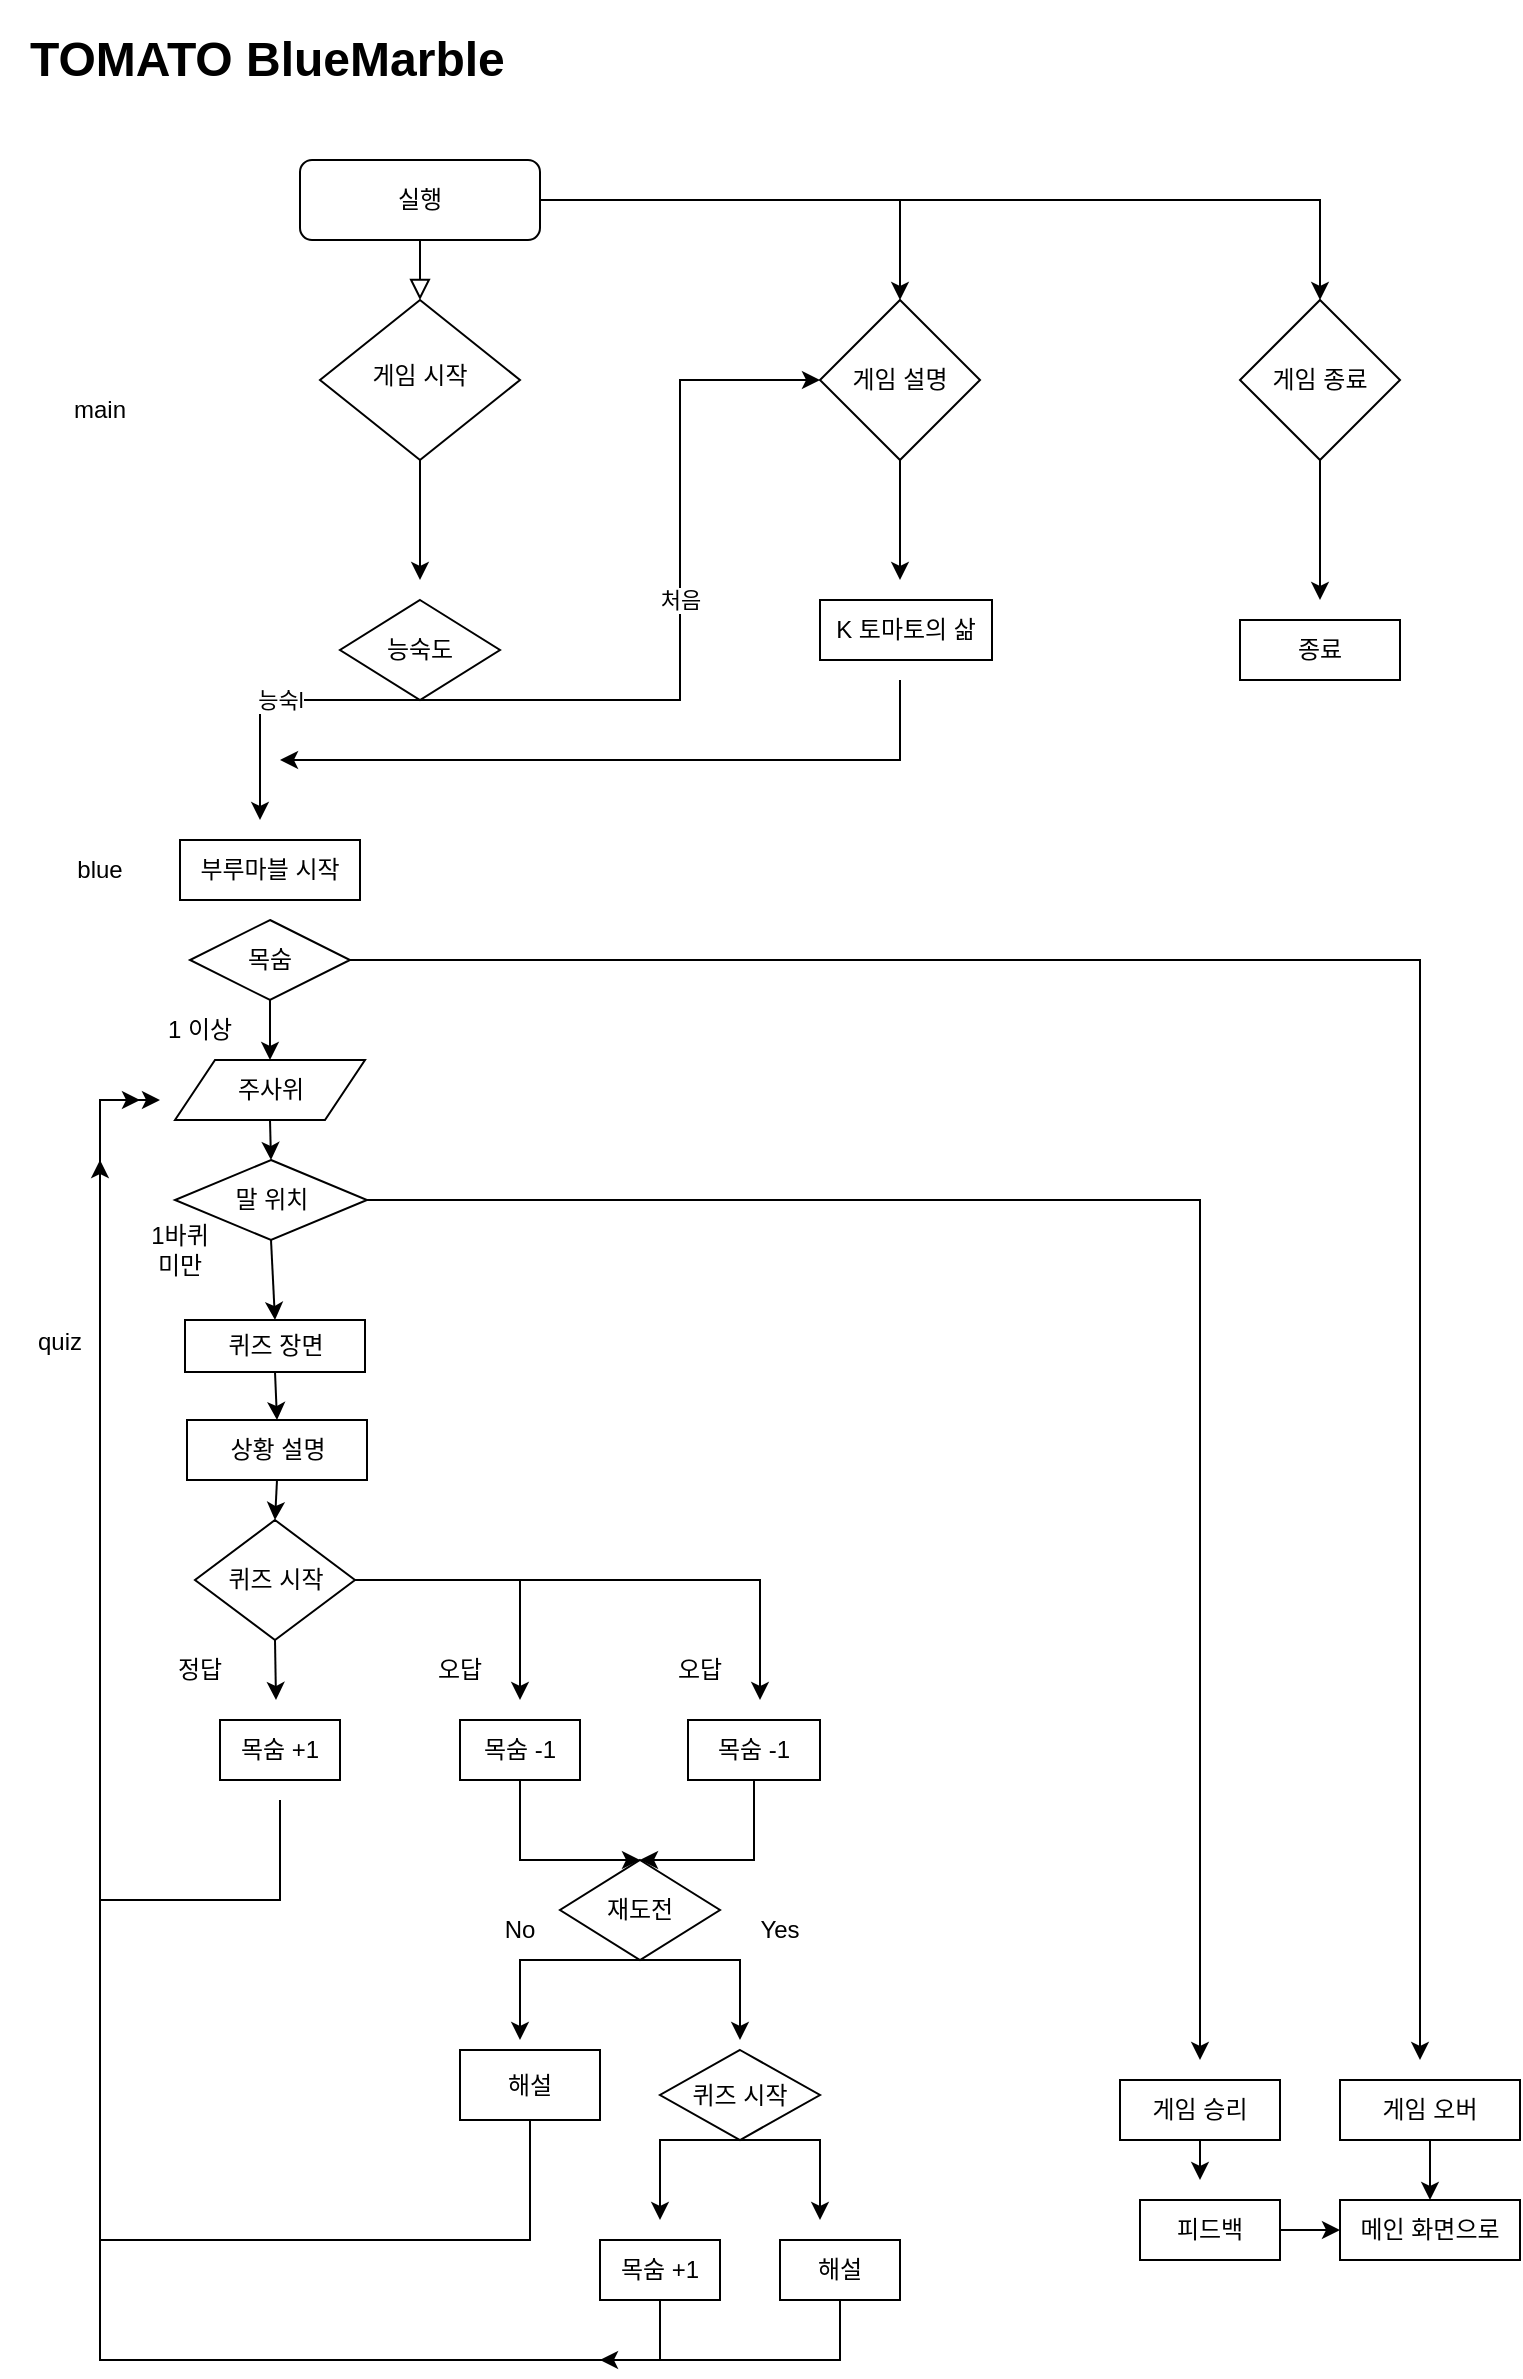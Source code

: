 <mxfile version="15.9.1" type="github">
  <diagram id="C5RBs43oDa-KdzZeNtuy" name="Page-1">
    <mxGraphModel dx="1104" dy="884" grid="1" gridSize="10" guides="1" tooltips="1" connect="1" arrows="1" fold="1" page="1" pageScale="1" pageWidth="827" pageHeight="1169" math="0" shadow="0">
      <root>
        <mxCell id="WIyWlLk6GJQsqaUBKTNV-0" />
        <mxCell id="WIyWlLk6GJQsqaUBKTNV-1" parent="WIyWlLk6GJQsqaUBKTNV-0" />
        <mxCell id="WIyWlLk6GJQsqaUBKTNV-2" value="" style="rounded=0;html=1;jettySize=auto;orthogonalLoop=1;fontSize=11;endArrow=block;endFill=0;endSize=8;strokeWidth=1;shadow=0;labelBackgroundColor=none;edgeStyle=orthogonalEdgeStyle;" parent="WIyWlLk6GJQsqaUBKTNV-1" source="WIyWlLk6GJQsqaUBKTNV-3" target="WIyWlLk6GJQsqaUBKTNV-6" edge="1">
          <mxGeometry relative="1" as="geometry" />
        </mxCell>
        <mxCell id="WIyWlLk6GJQsqaUBKTNV-3" value="실행" style="rounded=1;whiteSpace=wrap;html=1;fontSize=12;glass=0;strokeWidth=1;shadow=0;" parent="WIyWlLk6GJQsqaUBKTNV-1" vertex="1">
          <mxGeometry x="160" y="80" width="120" height="40" as="geometry" />
        </mxCell>
        <mxCell id="WIyWlLk6GJQsqaUBKTNV-6" value="게임 시작" style="rhombus;whiteSpace=wrap;html=1;shadow=0;fontFamily=Helvetica;fontSize=12;align=center;strokeWidth=1;spacing=6;spacingTop=-4;" parent="WIyWlLk6GJQsqaUBKTNV-1" vertex="1">
          <mxGeometry x="170" y="150" width="100" height="80" as="geometry" />
        </mxCell>
        <mxCell id="yMtjG-S56oMLCAJ_Q67d-2" value="main" style="text;html=1;strokeColor=none;fillColor=none;align=center;verticalAlign=middle;whiteSpace=wrap;rounded=0;" vertex="1" parent="WIyWlLk6GJQsqaUBKTNV-1">
          <mxGeometry x="30" y="190" width="60" height="30" as="geometry" />
        </mxCell>
        <mxCell id="yMtjG-S56oMLCAJ_Q67d-3" value="blue" style="text;html=1;strokeColor=none;fillColor=none;align=center;verticalAlign=middle;whiteSpace=wrap;rounded=0;" vertex="1" parent="WIyWlLk6GJQsqaUBKTNV-1">
          <mxGeometry x="30" y="420" width="60" height="30" as="geometry" />
        </mxCell>
        <mxCell id="yMtjG-S56oMLCAJ_Q67d-5" value="게임 설명" style="rhombus;whiteSpace=wrap;html=1;" vertex="1" parent="WIyWlLk6GJQsqaUBKTNV-1">
          <mxGeometry x="420" y="150" width="80" height="80" as="geometry" />
        </mxCell>
        <mxCell id="yMtjG-S56oMLCAJ_Q67d-6" value="게임 종료" style="rhombus;whiteSpace=wrap;html=1;" vertex="1" parent="WIyWlLk6GJQsqaUBKTNV-1">
          <mxGeometry x="630" y="150" width="80" height="80" as="geometry" />
        </mxCell>
        <mxCell id="yMtjG-S56oMLCAJ_Q67d-8" value="" style="endArrow=classic;html=1;rounded=0;exitX=1;exitY=0.5;exitDx=0;exitDy=0;entryX=0.5;entryY=0;entryDx=0;entryDy=0;" edge="1" parent="WIyWlLk6GJQsqaUBKTNV-1" source="WIyWlLk6GJQsqaUBKTNV-3" target="yMtjG-S56oMLCAJ_Q67d-5">
          <mxGeometry width="50" height="50" relative="1" as="geometry">
            <mxPoint x="300" y="170" as="sourcePoint" />
            <mxPoint x="350" y="120" as="targetPoint" />
            <Array as="points">
              <mxPoint x="460" y="100" />
            </Array>
          </mxGeometry>
        </mxCell>
        <mxCell id="yMtjG-S56oMLCAJ_Q67d-10" value="" style="endArrow=classic;html=1;rounded=0;entryX=0.5;entryY=0;entryDx=0;entryDy=0;" edge="1" parent="WIyWlLk6GJQsqaUBKTNV-1" target="yMtjG-S56oMLCAJ_Q67d-6">
          <mxGeometry width="50" height="50" relative="1" as="geometry">
            <mxPoint x="450" y="100" as="sourcePoint" />
            <mxPoint x="540" y="100" as="targetPoint" />
            <Array as="points">
              <mxPoint x="670" y="100" />
            </Array>
          </mxGeometry>
        </mxCell>
        <mxCell id="yMtjG-S56oMLCAJ_Q67d-11" value="" style="endArrow=classic;html=1;rounded=0;exitX=0.5;exitY=1;exitDx=0;exitDy=0;" edge="1" parent="WIyWlLk6GJQsqaUBKTNV-1" source="yMtjG-S56oMLCAJ_Q67d-5">
          <mxGeometry width="50" height="50" relative="1" as="geometry">
            <mxPoint x="210" y="390" as="sourcePoint" />
            <mxPoint x="460" y="290" as="targetPoint" />
          </mxGeometry>
        </mxCell>
        <mxCell id="yMtjG-S56oMLCAJ_Q67d-12" value="" style="endArrow=classic;html=1;rounded=0;exitX=0.5;exitY=1;exitDx=0;exitDy=0;" edge="1" parent="WIyWlLk6GJQsqaUBKTNV-1" source="WIyWlLk6GJQsqaUBKTNV-6">
          <mxGeometry width="50" height="50" relative="1" as="geometry">
            <mxPoint x="200" y="280" as="sourcePoint" />
            <mxPoint x="220" y="290" as="targetPoint" />
          </mxGeometry>
        </mxCell>
        <mxCell id="yMtjG-S56oMLCAJ_Q67d-13" value="" style="endArrow=classic;html=1;rounded=0;exitX=0.5;exitY=1;exitDx=0;exitDy=0;" edge="1" parent="WIyWlLk6GJQsqaUBKTNV-1" source="yMtjG-S56oMLCAJ_Q67d-6">
          <mxGeometry width="50" height="50" relative="1" as="geometry">
            <mxPoint x="500" y="390" as="sourcePoint" />
            <mxPoint x="670" y="300" as="targetPoint" />
          </mxGeometry>
        </mxCell>
        <mxCell id="yMtjG-S56oMLCAJ_Q67d-15" value="능숙도" style="rhombus;whiteSpace=wrap;html=1;" vertex="1" parent="WIyWlLk6GJQsqaUBKTNV-1">
          <mxGeometry x="180" y="300" width="80" height="50" as="geometry" />
        </mxCell>
        <mxCell id="yMtjG-S56oMLCAJ_Q67d-16" value="" style="endArrow=classic;html=1;rounded=0;exitX=0.5;exitY=1;exitDx=0;exitDy=0;" edge="1" parent="WIyWlLk6GJQsqaUBKTNV-1" source="yMtjG-S56oMLCAJ_Q67d-15">
          <mxGeometry relative="1" as="geometry">
            <mxPoint x="280" y="270" as="sourcePoint" />
            <mxPoint x="140" y="410" as="targetPoint" />
            <Array as="points">
              <mxPoint x="140" y="350" />
            </Array>
          </mxGeometry>
        </mxCell>
        <mxCell id="yMtjG-S56oMLCAJ_Q67d-17" value="능숙l" style="edgeLabel;resizable=0;html=1;align=center;verticalAlign=middle;" connectable="0" vertex="1" parent="yMtjG-S56oMLCAJ_Q67d-16">
          <mxGeometry relative="1" as="geometry" />
        </mxCell>
        <mxCell id="yMtjG-S56oMLCAJ_Q67d-18" value="" style="endArrow=classic;html=1;rounded=0;exitX=0.5;exitY=1;exitDx=0;exitDy=0;entryX=0;entryY=0.5;entryDx=0;entryDy=0;" edge="1" parent="WIyWlLk6GJQsqaUBKTNV-1" source="yMtjG-S56oMLCAJ_Q67d-15" target="yMtjG-S56oMLCAJ_Q67d-5">
          <mxGeometry relative="1" as="geometry">
            <mxPoint x="280" y="270" as="sourcePoint" />
            <mxPoint x="290" y="410" as="targetPoint" />
            <Array as="points">
              <mxPoint x="350" y="350" />
              <mxPoint x="350" y="190" />
            </Array>
          </mxGeometry>
        </mxCell>
        <mxCell id="yMtjG-S56oMLCAJ_Q67d-19" value="처음" style="edgeLabel;resizable=0;html=1;align=center;verticalAlign=middle;" connectable="0" vertex="1" parent="yMtjG-S56oMLCAJ_Q67d-18">
          <mxGeometry relative="1" as="geometry" />
        </mxCell>
        <mxCell id="yMtjG-S56oMLCAJ_Q67d-21" value="부루마블 시작" style="rounded=0;whiteSpace=wrap;html=1;" vertex="1" parent="WIyWlLk6GJQsqaUBKTNV-1">
          <mxGeometry x="100" y="420" width="90" height="30" as="geometry" />
        </mxCell>
        <mxCell id="yMtjG-S56oMLCAJ_Q67d-22" value="K 토마토의 삶" style="rounded=0;whiteSpace=wrap;html=1;" vertex="1" parent="WIyWlLk6GJQsqaUBKTNV-1">
          <mxGeometry x="420" y="300" width="86" height="30" as="geometry" />
        </mxCell>
        <mxCell id="yMtjG-S56oMLCAJ_Q67d-23" value="종료" style="rounded=0;whiteSpace=wrap;html=1;" vertex="1" parent="WIyWlLk6GJQsqaUBKTNV-1">
          <mxGeometry x="630" y="310" width="80" height="30" as="geometry" />
        </mxCell>
        <mxCell id="yMtjG-S56oMLCAJ_Q67d-26" value="목숨" style="rhombus;whiteSpace=wrap;html=1;" vertex="1" parent="WIyWlLk6GJQsqaUBKTNV-1">
          <mxGeometry x="105" y="460" width="80" height="40" as="geometry" />
        </mxCell>
        <mxCell id="yMtjG-S56oMLCAJ_Q67d-28" value="" style="endArrow=classic;html=1;rounded=0;" edge="1" parent="WIyWlLk6GJQsqaUBKTNV-1">
          <mxGeometry width="50" height="50" relative="1" as="geometry">
            <mxPoint x="460" y="340" as="sourcePoint" />
            <mxPoint x="150" y="380" as="targetPoint" />
            <Array as="points">
              <mxPoint x="460" y="380" />
            </Array>
          </mxGeometry>
        </mxCell>
        <mxCell id="yMtjG-S56oMLCAJ_Q67d-30" value="" style="endArrow=classic;html=1;rounded=0;exitX=0.5;exitY=1;exitDx=0;exitDy=0;" edge="1" parent="WIyWlLk6GJQsqaUBKTNV-1" source="yMtjG-S56oMLCAJ_Q67d-26">
          <mxGeometry width="50" height="50" relative="1" as="geometry">
            <mxPoint x="400" y="600" as="sourcePoint" />
            <mxPoint x="145" y="530" as="targetPoint" />
          </mxGeometry>
        </mxCell>
        <mxCell id="yMtjG-S56oMLCAJ_Q67d-31" value="1 이상" style="text;html=1;strokeColor=none;fillColor=none;align=center;verticalAlign=middle;whiteSpace=wrap;rounded=0;" vertex="1" parent="WIyWlLk6GJQsqaUBKTNV-1">
          <mxGeometry x="80" y="500" width="60" height="30" as="geometry" />
        </mxCell>
        <mxCell id="yMtjG-S56oMLCAJ_Q67d-32" value="주사위" style="shape=parallelogram;perimeter=parallelogramPerimeter;whiteSpace=wrap;html=1;fixedSize=1;" vertex="1" parent="WIyWlLk6GJQsqaUBKTNV-1">
          <mxGeometry x="97.5" y="530" width="95" height="30" as="geometry" />
        </mxCell>
        <mxCell id="yMtjG-S56oMLCAJ_Q67d-33" value="" style="endArrow=classic;html=1;rounded=0;exitX=1;exitY=0.5;exitDx=0;exitDy=0;" edge="1" parent="WIyWlLk6GJQsqaUBKTNV-1" source="yMtjG-S56oMLCAJ_Q67d-26">
          <mxGeometry width="50" height="50" relative="1" as="geometry">
            <mxPoint x="370" y="780" as="sourcePoint" />
            <mxPoint x="720" y="1030" as="targetPoint" />
            <Array as="points">
              <mxPoint x="720" y="480" />
            </Array>
          </mxGeometry>
        </mxCell>
        <mxCell id="yMtjG-S56oMLCAJ_Q67d-34" value="게임 오버" style="rounded=0;whiteSpace=wrap;html=1;" vertex="1" parent="WIyWlLk6GJQsqaUBKTNV-1">
          <mxGeometry x="680" y="1040" width="90" height="30" as="geometry" />
        </mxCell>
        <mxCell id="yMtjG-S56oMLCAJ_Q67d-35" value="메인 화면으로" style="rounded=0;whiteSpace=wrap;html=1;" vertex="1" parent="WIyWlLk6GJQsqaUBKTNV-1">
          <mxGeometry x="680" y="1100" width="90" height="30" as="geometry" />
        </mxCell>
        <mxCell id="yMtjG-S56oMLCAJ_Q67d-36" value="" style="endArrow=classic;html=1;rounded=0;exitX=0.5;exitY=1;exitDx=0;exitDy=0;entryX=0.5;entryY=0;entryDx=0;entryDy=0;" edge="1" parent="WIyWlLk6GJQsqaUBKTNV-1" source="yMtjG-S56oMLCAJ_Q67d-34" target="yMtjG-S56oMLCAJ_Q67d-35">
          <mxGeometry width="50" height="50" relative="1" as="geometry">
            <mxPoint x="360" y="860" as="sourcePoint" />
            <mxPoint x="410" y="810" as="targetPoint" />
          </mxGeometry>
        </mxCell>
        <mxCell id="yMtjG-S56oMLCAJ_Q67d-37" value="퀴즈 장면" style="rounded=0;whiteSpace=wrap;html=1;" vertex="1" parent="WIyWlLk6GJQsqaUBKTNV-1">
          <mxGeometry x="102.5" y="660" width="90" height="26" as="geometry" />
        </mxCell>
        <mxCell id="yMtjG-S56oMLCAJ_Q67d-39" value="상황 설명" style="rounded=0;whiteSpace=wrap;html=1;" vertex="1" parent="WIyWlLk6GJQsqaUBKTNV-1">
          <mxGeometry x="103.5" y="710" width="90" height="30" as="geometry" />
        </mxCell>
        <mxCell id="yMtjG-S56oMLCAJ_Q67d-40" value="quiz" style="text;html=1;strokeColor=none;fillColor=none;align=center;verticalAlign=middle;whiteSpace=wrap;rounded=0;" vertex="1" parent="WIyWlLk6GJQsqaUBKTNV-1">
          <mxGeometry x="10" y="656" width="60" height="30" as="geometry" />
        </mxCell>
        <mxCell id="yMtjG-S56oMLCAJ_Q67d-41" value="" style="endArrow=classic;html=1;rounded=0;exitX=0.5;exitY=1;exitDx=0;exitDy=0;entryX=0.5;entryY=0;entryDx=0;entryDy=0;" edge="1" parent="WIyWlLk6GJQsqaUBKTNV-1" source="yMtjG-S56oMLCAJ_Q67d-37" target="yMtjG-S56oMLCAJ_Q67d-39">
          <mxGeometry width="50" height="50" relative="1" as="geometry">
            <mxPoint x="250" y="878" as="sourcePoint" />
            <mxPoint x="300" y="828" as="targetPoint" />
          </mxGeometry>
        </mxCell>
        <mxCell id="yMtjG-S56oMLCAJ_Q67d-42" value="퀴즈 시작" style="rhombus;whiteSpace=wrap;html=1;" vertex="1" parent="WIyWlLk6GJQsqaUBKTNV-1">
          <mxGeometry x="107.5" y="760" width="80" height="60" as="geometry" />
        </mxCell>
        <mxCell id="yMtjG-S56oMLCAJ_Q67d-43" value="" style="endArrow=classic;html=1;rounded=0;exitX=0.5;exitY=1;exitDx=0;exitDy=0;entryX=0.5;entryY=0;entryDx=0;entryDy=0;" edge="1" parent="WIyWlLk6GJQsqaUBKTNV-1" source="yMtjG-S56oMLCAJ_Q67d-39" target="yMtjG-S56oMLCAJ_Q67d-42">
          <mxGeometry width="50" height="50" relative="1" as="geometry">
            <mxPoint x="350" y="818" as="sourcePoint" />
            <mxPoint x="400" y="768" as="targetPoint" />
          </mxGeometry>
        </mxCell>
        <mxCell id="yMtjG-S56oMLCAJ_Q67d-44" value="" style="endArrow=classic;html=1;rounded=0;exitX=0.5;exitY=1;exitDx=0;exitDy=0;" edge="1" parent="WIyWlLk6GJQsqaUBKTNV-1" source="yMtjG-S56oMLCAJ_Q67d-42">
          <mxGeometry width="50" height="50" relative="1" as="geometry">
            <mxPoint x="350" y="1018" as="sourcePoint" />
            <mxPoint x="148" y="850" as="targetPoint" />
          </mxGeometry>
        </mxCell>
        <mxCell id="yMtjG-S56oMLCAJ_Q67d-45" value="" style="endArrow=classic;html=1;rounded=0;exitX=1;exitY=0.5;exitDx=0;exitDy=0;" edge="1" parent="WIyWlLk6GJQsqaUBKTNV-1" source="yMtjG-S56oMLCAJ_Q67d-42">
          <mxGeometry width="50" height="50" relative="1" as="geometry">
            <mxPoint x="350" y="968" as="sourcePoint" />
            <mxPoint x="270" y="850" as="targetPoint" />
            <Array as="points">
              <mxPoint x="270" y="790" />
            </Array>
          </mxGeometry>
        </mxCell>
        <mxCell id="yMtjG-S56oMLCAJ_Q67d-46" value="피드백" style="rounded=0;whiteSpace=wrap;html=1;" vertex="1" parent="WIyWlLk6GJQsqaUBKTNV-1">
          <mxGeometry x="580" y="1100" width="70" height="30" as="geometry" />
        </mxCell>
        <mxCell id="yMtjG-S56oMLCAJ_Q67d-48" value="말 위치" style="rhombus;whiteSpace=wrap;html=1;" vertex="1" parent="WIyWlLk6GJQsqaUBKTNV-1">
          <mxGeometry x="97.5" y="580" width="96" height="40" as="geometry" />
        </mxCell>
        <mxCell id="yMtjG-S56oMLCAJ_Q67d-52" value="" style="endArrow=classic;html=1;rounded=0;exitX=0.5;exitY=1;exitDx=0;exitDy=0;entryX=0.5;entryY=0;entryDx=0;entryDy=0;" edge="1" parent="WIyWlLk6GJQsqaUBKTNV-1" source="yMtjG-S56oMLCAJ_Q67d-32" target="yMtjG-S56oMLCAJ_Q67d-48">
          <mxGeometry width="50" height="50" relative="1" as="geometry">
            <mxPoint x="370" y="790" as="sourcePoint" />
            <mxPoint x="420" y="740" as="targetPoint" />
          </mxGeometry>
        </mxCell>
        <mxCell id="yMtjG-S56oMLCAJ_Q67d-53" value="" style="endArrow=classic;html=1;rounded=0;exitX=0.5;exitY=1;exitDx=0;exitDy=0;entryX=0.5;entryY=0;entryDx=0;entryDy=0;" edge="1" parent="WIyWlLk6GJQsqaUBKTNV-1" source="yMtjG-S56oMLCAJ_Q67d-48" target="yMtjG-S56oMLCAJ_Q67d-37">
          <mxGeometry width="50" height="50" relative="1" as="geometry">
            <mxPoint x="370" y="790" as="sourcePoint" />
            <mxPoint x="146" y="640" as="targetPoint" />
          </mxGeometry>
        </mxCell>
        <mxCell id="yMtjG-S56oMLCAJ_Q67d-54" value="1바퀴 &lt;br&gt;미만" style="text;html=1;strokeColor=none;fillColor=none;align=center;verticalAlign=middle;whiteSpace=wrap;rounded=0;" vertex="1" parent="WIyWlLk6GJQsqaUBKTNV-1">
          <mxGeometry x="70" y="610" width="60" height="30" as="geometry" />
        </mxCell>
        <mxCell id="yMtjG-S56oMLCAJ_Q67d-59" value="" style="endArrow=classic;html=1;rounded=0;exitX=1;exitY=0.5;exitDx=0;exitDy=0;" edge="1" parent="WIyWlLk6GJQsqaUBKTNV-1" source="yMtjG-S56oMLCAJ_Q67d-48">
          <mxGeometry width="50" height="50" relative="1" as="geometry">
            <mxPoint x="370" y="780" as="sourcePoint" />
            <mxPoint x="610" y="1030" as="targetPoint" />
            <Array as="points">
              <mxPoint x="610" y="600" />
            </Array>
          </mxGeometry>
        </mxCell>
        <mxCell id="yMtjG-S56oMLCAJ_Q67d-60" value="게임 승리" style="rounded=0;whiteSpace=wrap;html=1;" vertex="1" parent="WIyWlLk6GJQsqaUBKTNV-1">
          <mxGeometry x="570" y="1040" width="80" height="30" as="geometry" />
        </mxCell>
        <mxCell id="yMtjG-S56oMLCAJ_Q67d-62" value="" style="endArrow=classic;html=1;rounded=0;exitX=0.5;exitY=1;exitDx=0;exitDy=0;" edge="1" parent="WIyWlLk6GJQsqaUBKTNV-1" source="yMtjG-S56oMLCAJ_Q67d-60">
          <mxGeometry width="50" height="50" relative="1" as="geometry">
            <mxPoint x="370" y="780" as="sourcePoint" />
            <mxPoint x="610" y="1090" as="targetPoint" />
          </mxGeometry>
        </mxCell>
        <mxCell id="yMtjG-S56oMLCAJ_Q67d-63" value="" style="endArrow=classic;html=1;rounded=0;exitX=1;exitY=0.5;exitDx=0;exitDy=0;entryX=0;entryY=0.5;entryDx=0;entryDy=0;" edge="1" parent="WIyWlLk6GJQsqaUBKTNV-1" source="yMtjG-S56oMLCAJ_Q67d-46" target="yMtjG-S56oMLCAJ_Q67d-35">
          <mxGeometry width="50" height="50" relative="1" as="geometry">
            <mxPoint x="370" y="780" as="sourcePoint" />
            <mxPoint x="420" y="730" as="targetPoint" />
          </mxGeometry>
        </mxCell>
        <mxCell id="yMtjG-S56oMLCAJ_Q67d-64" value="" style="endArrow=classic;html=1;rounded=0;" edge="1" parent="WIyWlLk6GJQsqaUBKTNV-1">
          <mxGeometry width="50" height="50" relative="1" as="geometry">
            <mxPoint x="270" y="790" as="sourcePoint" />
            <mxPoint x="390" y="850" as="targetPoint" />
            <Array as="points">
              <mxPoint x="390" y="790" />
            </Array>
          </mxGeometry>
        </mxCell>
        <mxCell id="yMtjG-S56oMLCAJ_Q67d-65" value="정답" style="text;html=1;strokeColor=none;fillColor=none;align=center;verticalAlign=middle;whiteSpace=wrap;rounded=0;" vertex="1" parent="WIyWlLk6GJQsqaUBKTNV-1">
          <mxGeometry x="80" y="820" width="60" height="30" as="geometry" />
        </mxCell>
        <mxCell id="yMtjG-S56oMLCAJ_Q67d-66" value="오답" style="text;html=1;strokeColor=none;fillColor=none;align=center;verticalAlign=middle;whiteSpace=wrap;rounded=0;" vertex="1" parent="WIyWlLk6GJQsqaUBKTNV-1">
          <mxGeometry x="210" y="820" width="60" height="30" as="geometry" />
        </mxCell>
        <mxCell id="yMtjG-S56oMLCAJ_Q67d-67" value="오답" style="text;html=1;strokeColor=none;fillColor=none;align=center;verticalAlign=middle;whiteSpace=wrap;rounded=0;" vertex="1" parent="WIyWlLk6GJQsqaUBKTNV-1">
          <mxGeometry x="330" y="820" width="60" height="30" as="geometry" />
        </mxCell>
        <mxCell id="yMtjG-S56oMLCAJ_Q67d-68" value="목숨 +1" style="rounded=0;whiteSpace=wrap;html=1;" vertex="1" parent="WIyWlLk6GJQsqaUBKTNV-1">
          <mxGeometry x="120" y="860" width="60" height="30" as="geometry" />
        </mxCell>
        <mxCell id="yMtjG-S56oMLCAJ_Q67d-69" value="목숨 -1" style="rounded=0;whiteSpace=wrap;html=1;" vertex="1" parent="WIyWlLk6GJQsqaUBKTNV-1">
          <mxGeometry x="240" y="860" width="60" height="30" as="geometry" />
        </mxCell>
        <mxCell id="yMtjG-S56oMLCAJ_Q67d-70" value="목숨 -1" style="rounded=0;whiteSpace=wrap;html=1;" vertex="1" parent="WIyWlLk6GJQsqaUBKTNV-1">
          <mxGeometry x="354" y="860" width="66" height="30" as="geometry" />
        </mxCell>
        <mxCell id="yMtjG-S56oMLCAJ_Q67d-71" value="" style="endArrow=classic;html=1;rounded=0;" edge="1" parent="WIyWlLk6GJQsqaUBKTNV-1">
          <mxGeometry width="50" height="50" relative="1" as="geometry">
            <mxPoint x="150" y="900" as="sourcePoint" />
            <mxPoint x="90" y="550" as="targetPoint" />
            <Array as="points">
              <mxPoint x="150" y="950" />
              <mxPoint x="60" y="950" />
              <mxPoint x="60" y="550" />
            </Array>
          </mxGeometry>
        </mxCell>
        <mxCell id="yMtjG-S56oMLCAJ_Q67d-72" value="재도전" style="rhombus;whiteSpace=wrap;html=1;" vertex="1" parent="WIyWlLk6GJQsqaUBKTNV-1">
          <mxGeometry x="290" y="930" width="80" height="50" as="geometry" />
        </mxCell>
        <mxCell id="yMtjG-S56oMLCAJ_Q67d-74" value="" style="endArrow=classic;html=1;rounded=0;exitX=0.5;exitY=1;exitDx=0;exitDy=0;entryX=0.5;entryY=0;entryDx=0;entryDy=0;" edge="1" parent="WIyWlLk6GJQsqaUBKTNV-1" source="yMtjG-S56oMLCAJ_Q67d-69" target="yMtjG-S56oMLCAJ_Q67d-72">
          <mxGeometry width="50" height="50" relative="1" as="geometry">
            <mxPoint x="370" y="920" as="sourcePoint" />
            <mxPoint x="420" y="870" as="targetPoint" />
            <Array as="points">
              <mxPoint x="270" y="930" />
            </Array>
          </mxGeometry>
        </mxCell>
        <mxCell id="yMtjG-S56oMLCAJ_Q67d-75" value="" style="endArrow=classic;html=1;rounded=0;exitX=0.5;exitY=1;exitDx=0;exitDy=0;entryX=0.5;entryY=0;entryDx=0;entryDy=0;" edge="1" parent="WIyWlLk6GJQsqaUBKTNV-1" source="yMtjG-S56oMLCAJ_Q67d-70" target="yMtjG-S56oMLCAJ_Q67d-72">
          <mxGeometry width="50" height="50" relative="1" as="geometry">
            <mxPoint x="370" y="920" as="sourcePoint" />
            <mxPoint x="420" y="870" as="targetPoint" />
            <Array as="points">
              <mxPoint x="387" y="930" />
            </Array>
          </mxGeometry>
        </mxCell>
        <mxCell id="yMtjG-S56oMLCAJ_Q67d-77" value="" style="endArrow=classic;html=1;rounded=0;" edge="1" parent="WIyWlLk6GJQsqaUBKTNV-1">
          <mxGeometry width="50" height="50" relative="1" as="geometry">
            <mxPoint x="330" y="980" as="sourcePoint" />
            <mxPoint x="380" y="1020" as="targetPoint" />
            <Array as="points">
              <mxPoint x="380" y="980" />
            </Array>
          </mxGeometry>
        </mxCell>
        <mxCell id="yMtjG-S56oMLCAJ_Q67d-79" value="No" style="text;html=1;strokeColor=none;fillColor=none;align=center;verticalAlign=middle;whiteSpace=wrap;rounded=0;" vertex="1" parent="WIyWlLk6GJQsqaUBKTNV-1">
          <mxGeometry x="240" y="950" width="60" height="30" as="geometry" />
        </mxCell>
        <mxCell id="yMtjG-S56oMLCAJ_Q67d-80" value="Yes" style="text;html=1;strokeColor=none;fillColor=none;align=center;verticalAlign=middle;whiteSpace=wrap;rounded=0;" vertex="1" parent="WIyWlLk6GJQsqaUBKTNV-1">
          <mxGeometry x="370" y="950" width="60" height="30" as="geometry" />
        </mxCell>
        <mxCell id="yMtjG-S56oMLCAJ_Q67d-81" value="" style="endArrow=classic;html=1;rounded=0;exitX=0.5;exitY=1;exitDx=0;exitDy=0;" edge="1" parent="WIyWlLk6GJQsqaUBKTNV-1" source="yMtjG-S56oMLCAJ_Q67d-72">
          <mxGeometry width="50" height="50" relative="1" as="geometry">
            <mxPoint x="370" y="1060" as="sourcePoint" />
            <mxPoint x="270" y="1020" as="targetPoint" />
            <Array as="points">
              <mxPoint x="270" y="980" />
            </Array>
          </mxGeometry>
        </mxCell>
        <mxCell id="yMtjG-S56oMLCAJ_Q67d-82" value="해설" style="rounded=0;whiteSpace=wrap;html=1;" vertex="1" parent="WIyWlLk6GJQsqaUBKTNV-1">
          <mxGeometry x="240" y="1025" width="70" height="35" as="geometry" />
        </mxCell>
        <mxCell id="yMtjG-S56oMLCAJ_Q67d-83" value="" style="endArrow=classic;html=1;rounded=0;exitX=0.5;exitY=1;exitDx=0;exitDy=0;exitPerimeter=0;" edge="1" parent="WIyWlLk6GJQsqaUBKTNV-1" source="yMtjG-S56oMLCAJ_Q67d-82">
          <mxGeometry width="50" height="50" relative="1" as="geometry">
            <mxPoint x="275" y="1070" as="sourcePoint" />
            <mxPoint x="80" y="550" as="targetPoint" />
            <Array as="points">
              <mxPoint x="275" y="1120" />
              <mxPoint x="60" y="1120" />
              <mxPoint x="60" y="550" />
            </Array>
          </mxGeometry>
        </mxCell>
        <mxCell id="yMtjG-S56oMLCAJ_Q67d-84" value="퀴즈 시작" style="rhombus;whiteSpace=wrap;html=1;" vertex="1" parent="WIyWlLk6GJQsqaUBKTNV-1">
          <mxGeometry x="340" y="1025" width="80" height="45" as="geometry" />
        </mxCell>
        <mxCell id="yMtjG-S56oMLCAJ_Q67d-85" value="" style="endArrow=classic;html=1;rounded=0;exitX=0.5;exitY=1;exitDx=0;exitDy=0;" edge="1" parent="WIyWlLk6GJQsqaUBKTNV-1" source="yMtjG-S56oMLCAJ_Q67d-84">
          <mxGeometry width="50" height="50" relative="1" as="geometry">
            <mxPoint x="370" y="920" as="sourcePoint" />
            <mxPoint x="340" y="1110" as="targetPoint" />
            <Array as="points">
              <mxPoint x="340" y="1070" />
            </Array>
          </mxGeometry>
        </mxCell>
        <mxCell id="yMtjG-S56oMLCAJ_Q67d-86" value="" style="endArrow=classic;html=1;rounded=0;exitX=0.5;exitY=1;exitDx=0;exitDy=0;" edge="1" parent="WIyWlLk6GJQsqaUBKTNV-1" source="yMtjG-S56oMLCAJ_Q67d-84">
          <mxGeometry width="50" height="50" relative="1" as="geometry">
            <mxPoint x="370" y="920" as="sourcePoint" />
            <mxPoint x="420" y="1110" as="targetPoint" />
            <Array as="points">
              <mxPoint x="420" y="1070" />
            </Array>
          </mxGeometry>
        </mxCell>
        <mxCell id="yMtjG-S56oMLCAJ_Q67d-87" value="목숨 +1" style="rounded=0;whiteSpace=wrap;html=1;" vertex="1" parent="WIyWlLk6GJQsqaUBKTNV-1">
          <mxGeometry x="310" y="1120" width="60" height="30" as="geometry" />
        </mxCell>
        <mxCell id="yMtjG-S56oMLCAJ_Q67d-88" value="해설" style="rounded=0;whiteSpace=wrap;html=1;" vertex="1" parent="WIyWlLk6GJQsqaUBKTNV-1">
          <mxGeometry x="400" y="1120" width="60" height="30" as="geometry" />
        </mxCell>
        <mxCell id="yMtjG-S56oMLCAJ_Q67d-89" value="" style="endArrow=classic;html=1;rounded=0;exitX=0.5;exitY=1;exitDx=0;exitDy=0;" edge="1" parent="WIyWlLk6GJQsqaUBKTNV-1" source="yMtjG-S56oMLCAJ_Q67d-87">
          <mxGeometry width="50" height="50" relative="1" as="geometry">
            <mxPoint x="370" y="920" as="sourcePoint" />
            <mxPoint x="60" y="580" as="targetPoint" />
            <Array as="points">
              <mxPoint x="340" y="1180" />
              <mxPoint x="60" y="1180" />
            </Array>
          </mxGeometry>
        </mxCell>
        <mxCell id="yMtjG-S56oMLCAJ_Q67d-90" value="" style="endArrow=classic;html=1;rounded=0;exitX=0.5;exitY=1;exitDx=0;exitDy=0;" edge="1" parent="WIyWlLk6GJQsqaUBKTNV-1" source="yMtjG-S56oMLCAJ_Q67d-88">
          <mxGeometry width="50" height="50" relative="1" as="geometry">
            <mxPoint x="370" y="920" as="sourcePoint" />
            <mxPoint x="310" y="1180" as="targetPoint" />
            <Array as="points">
              <mxPoint x="430" y="1180" />
            </Array>
          </mxGeometry>
        </mxCell>
        <mxCell id="yMtjG-S56oMLCAJ_Q67d-91" value="&lt;h1&gt;TOMATO BlueMarble&lt;/h1&gt;" style="text;html=1;strokeColor=none;fillColor=none;spacing=5;spacingTop=-20;whiteSpace=wrap;overflow=hidden;rounded=0;" vertex="1" parent="WIyWlLk6GJQsqaUBKTNV-1">
          <mxGeometry x="20" y="10" width="280" height="40" as="geometry" />
        </mxCell>
      </root>
    </mxGraphModel>
  </diagram>
</mxfile>
